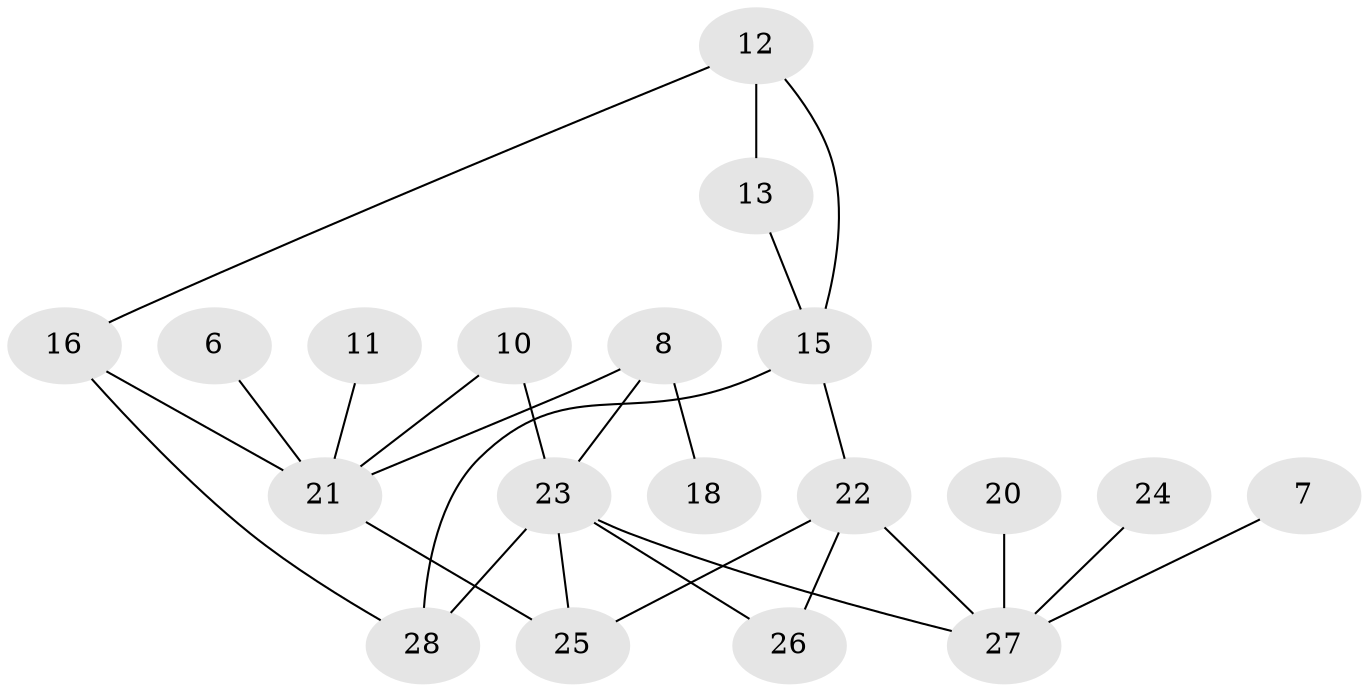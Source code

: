 // original degree distribution, {2: 0.1509433962264151, 1: 0.2641509433962264, 0: 0.16981132075471697, 3: 0.22641509433962265, 5: 0.03773584905660377, 4: 0.1509433962264151}
// Generated by graph-tools (version 1.1) at 2025/25/03/09/25 03:25:17]
// undirected, 19 vertices, 26 edges
graph export_dot {
graph [start="1"]
  node [color=gray90,style=filled];
  6;
  7;
  8;
  10;
  11;
  12;
  13;
  15;
  16;
  18;
  20;
  21;
  22;
  23;
  24;
  25;
  26;
  27;
  28;
  6 -- 21 [weight=1.0];
  7 -- 27 [weight=1.0];
  8 -- 18 [weight=1.0];
  8 -- 21 [weight=1.0];
  8 -- 23 [weight=2.0];
  10 -- 21 [weight=1.0];
  10 -- 23 [weight=1.0];
  11 -- 21 [weight=1.0];
  12 -- 13 [weight=1.0];
  12 -- 15 [weight=1.0];
  12 -- 16 [weight=1.0];
  13 -- 15 [weight=2.0];
  15 -- 22 [weight=1.0];
  15 -- 28 [weight=1.0];
  16 -- 21 [weight=1.0];
  16 -- 28 [weight=1.0];
  20 -- 27 [weight=1.0];
  21 -- 25 [weight=1.0];
  22 -- 25 [weight=1.0];
  22 -- 26 [weight=1.0];
  22 -- 27 [weight=1.0];
  23 -- 25 [weight=1.0];
  23 -- 26 [weight=1.0];
  23 -- 27 [weight=1.0];
  23 -- 28 [weight=1.0];
  24 -- 27 [weight=1.0];
}
